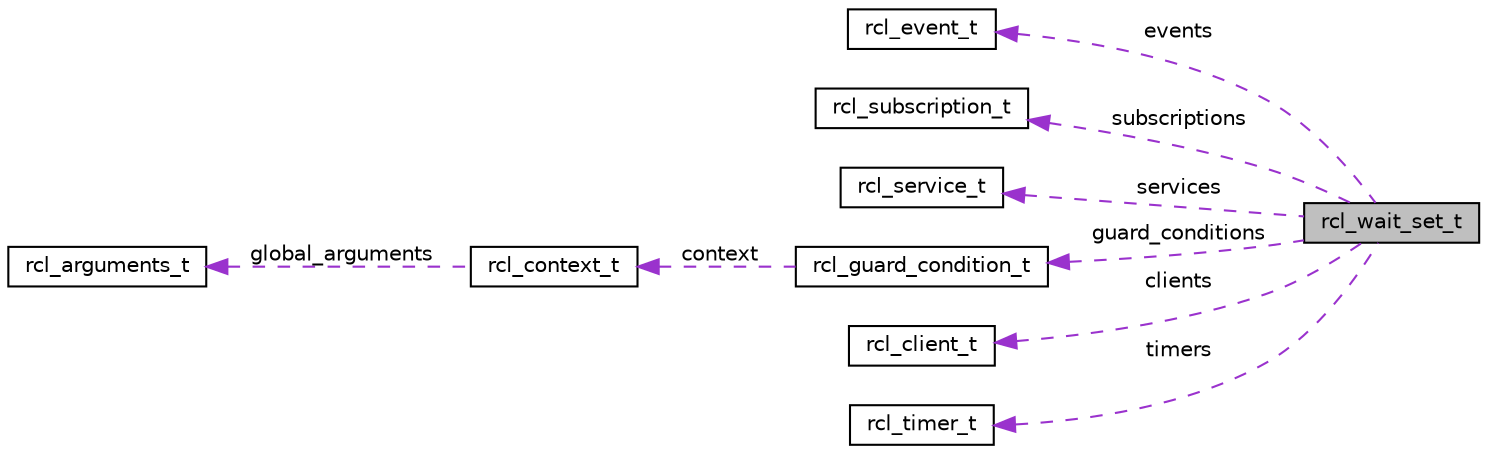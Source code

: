 digraph "rcl_wait_set_t"
{
  edge [fontname="Helvetica",fontsize="10",labelfontname="Helvetica",labelfontsize="10"];
  node [fontname="Helvetica",fontsize="10",shape=record];
  rankdir="LR";
  Node1 [label="rcl_wait_set_t",height=0.2,width=0.4,color="black", fillcolor="grey75", style="filled", fontcolor="black"];
  Node2 -> Node1 [dir="back",color="darkorchid3",fontsize="10",style="dashed",label=" events" ,fontname="Helvetica"];
  Node2 [label="rcl_event_t",height=0.2,width=0.4,color="black", fillcolor="white", style="filled",URL="$structrcl__event__t.html",tooltip="Structure which encapsulates a ROS QoS event handle. "];
  Node3 -> Node1 [dir="back",color="darkorchid3",fontsize="10",style="dashed",label=" subscriptions" ,fontname="Helvetica"];
  Node3 [label="rcl_subscription_t",height=0.2,width=0.4,color="black", fillcolor="white", style="filled",URL="$structrcl__subscription__t.html",tooltip="Structure which encapsulates a ROS Subscription. "];
  Node4 -> Node1 [dir="back",color="darkorchid3",fontsize="10",style="dashed",label=" services" ,fontname="Helvetica"];
  Node4 [label="rcl_service_t",height=0.2,width=0.4,color="black", fillcolor="white", style="filled",URL="$structrcl__service__t.html",tooltip="Structure which encapsulates a ROS Service. "];
  Node5 -> Node1 [dir="back",color="darkorchid3",fontsize="10",style="dashed",label=" guard_conditions" ,fontname="Helvetica"];
  Node5 [label="rcl_guard_condition_t",height=0.2,width=0.4,color="black", fillcolor="white", style="filled",URL="$structrcl__guard__condition__t.html",tooltip="Handle for a rcl guard condition. "];
  Node6 -> Node5 [dir="back",color="darkorchid3",fontsize="10",style="dashed",label=" context" ,fontname="Helvetica"];
  Node6 [label="rcl_context_t",height=0.2,width=0.4,color="black", fillcolor="white", style="filled",URL="$structrcl__context__t.html",tooltip="Encapsulates the non-global state of an init/shutdown cycle. "];
  Node7 -> Node6 [dir="back",color="darkorchid3",fontsize="10",style="dashed",label=" global_arguments" ,fontname="Helvetica"];
  Node7 [label="rcl_arguments_t",height=0.2,width=0.4,color="black", fillcolor="white", style="filled",URL="$structrcl__arguments__t.html",tooltip="Hold output of parsing command line arguments. "];
  Node8 -> Node1 [dir="back",color="darkorchid3",fontsize="10",style="dashed",label=" clients" ,fontname="Helvetica"];
  Node8 [label="rcl_client_t",height=0.2,width=0.4,color="black", fillcolor="white", style="filled",URL="$structrcl__client__t.html",tooltip="Structure which encapsulates a ROS Client. "];
  Node9 -> Node1 [dir="back",color="darkorchid3",fontsize="10",style="dashed",label=" timers" ,fontname="Helvetica"];
  Node9 [label="rcl_timer_t",height=0.2,width=0.4,color="black", fillcolor="white", style="filled",URL="$structrcl__timer__t.html",tooltip="Structure which encapsulates a ROS Timer. "];
}
